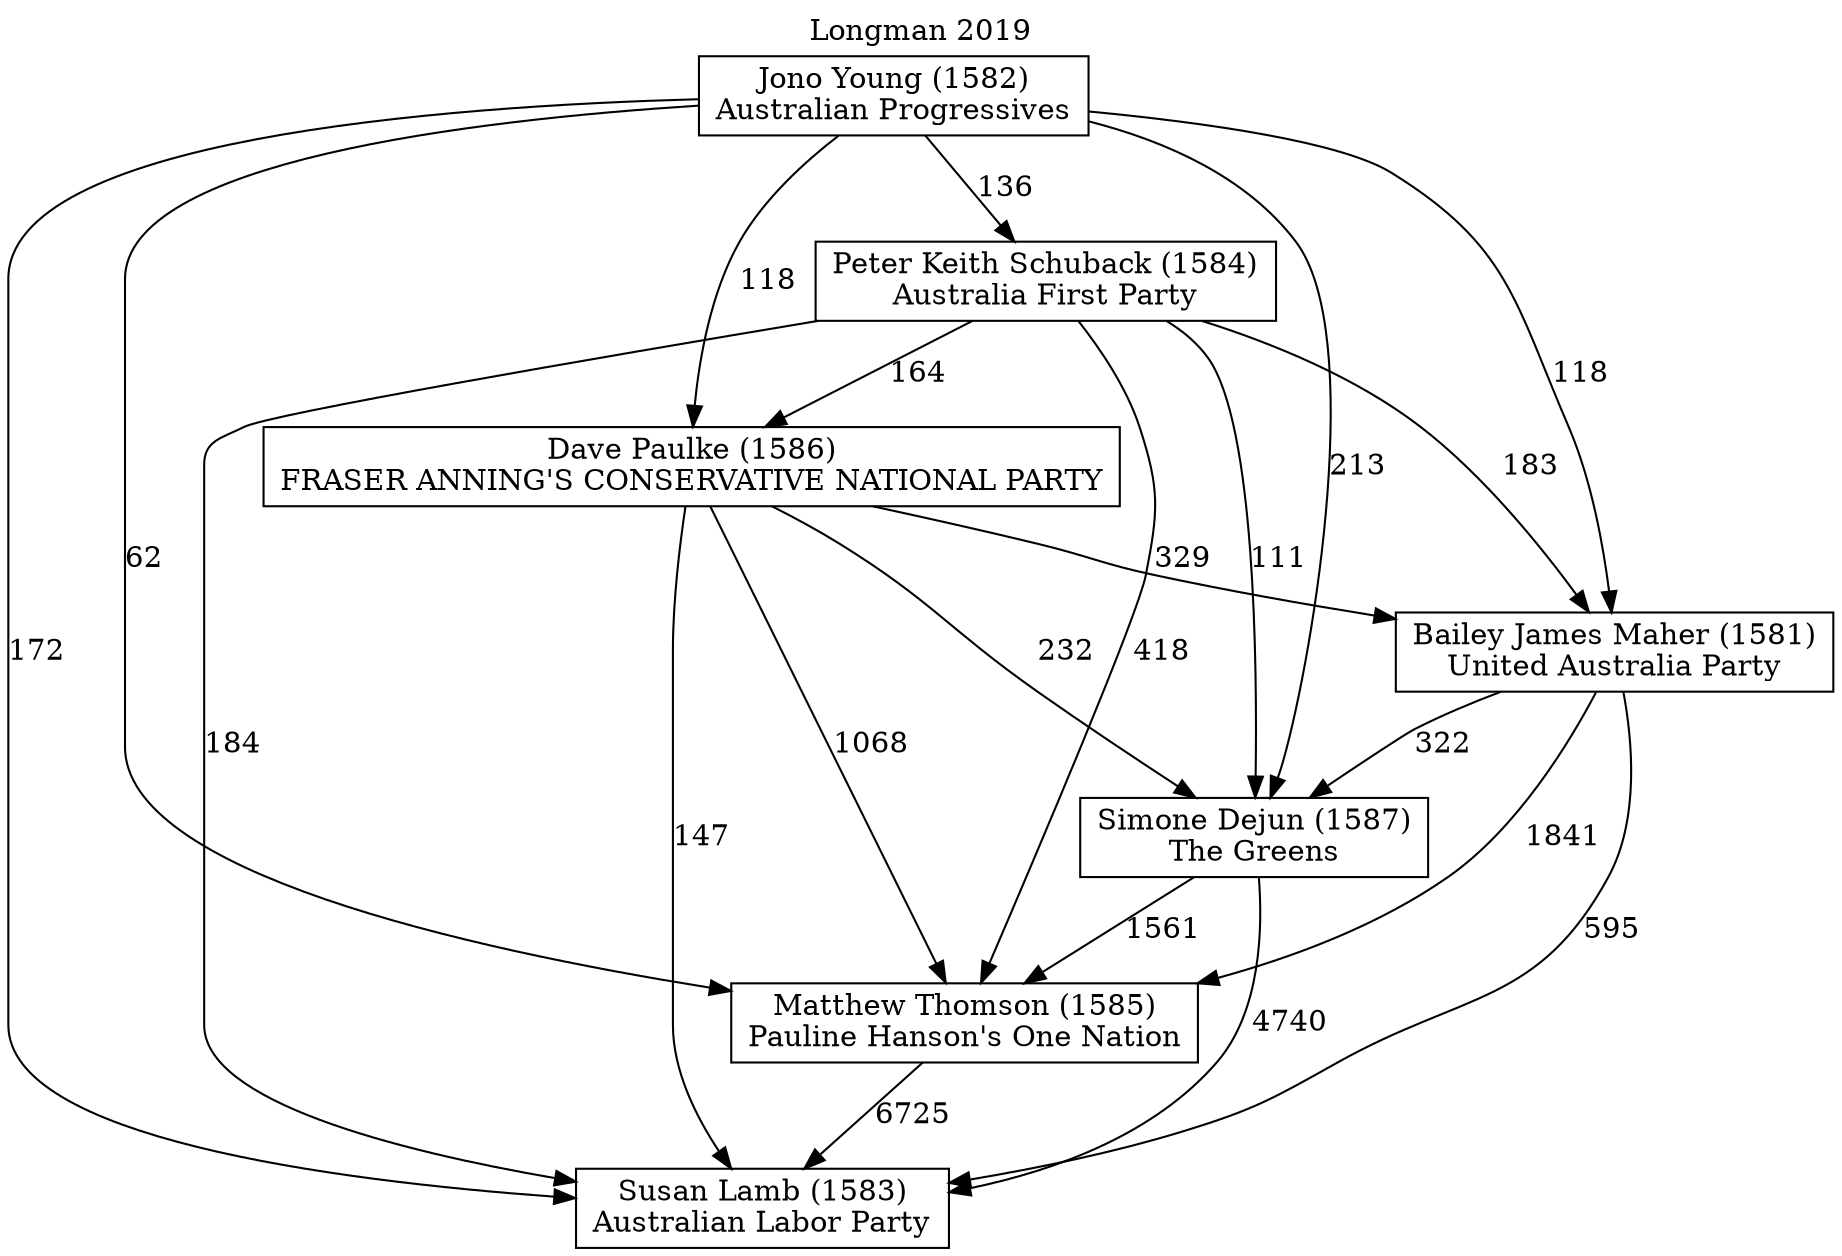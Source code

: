 // House preference flow
digraph "Susan Lamb (1583)_Longman_2019" {
	graph [label="Longman 2019" labelloc=t mclimit=10]
	node [shape=box]
	"Susan Lamb (1583)" [label="Susan Lamb (1583)
Australian Labor Party"]
	"Matthew Thomson (1585)" [label="Matthew Thomson (1585)
Pauline Hanson's One Nation"]
	"Simone Dejun (1587)" [label="Simone Dejun (1587)
The Greens"]
	"Bailey James Maher (1581)" [label="Bailey James Maher (1581)
United Australia Party"]
	"Dave Paulke (1586)" [label="Dave Paulke (1586)
FRASER ANNING'S CONSERVATIVE NATIONAL PARTY"]
	"Peter Keith Schuback (1584)" [label="Peter Keith Schuback (1584)
Australia First Party"]
	"Jono Young (1582)" [label="Jono Young (1582)
Australian Progressives"]
	"Matthew Thomson (1585)" -> "Susan Lamb (1583)" [label=6725]
	"Simone Dejun (1587)" -> "Matthew Thomson (1585)" [label=1561]
	"Bailey James Maher (1581)" -> "Simone Dejun (1587)" [label=322]
	"Dave Paulke (1586)" -> "Bailey James Maher (1581)" [label=329]
	"Peter Keith Schuback (1584)" -> "Dave Paulke (1586)" [label=164]
	"Jono Young (1582)" -> "Peter Keith Schuback (1584)" [label=136]
	"Simone Dejun (1587)" -> "Susan Lamb (1583)" [label=4740]
	"Bailey James Maher (1581)" -> "Susan Lamb (1583)" [label=595]
	"Dave Paulke (1586)" -> "Susan Lamb (1583)" [label=147]
	"Peter Keith Schuback (1584)" -> "Susan Lamb (1583)" [label=184]
	"Jono Young (1582)" -> "Susan Lamb (1583)" [label=172]
	"Jono Young (1582)" -> "Dave Paulke (1586)" [label=118]
	"Peter Keith Schuback (1584)" -> "Bailey James Maher (1581)" [label=183]
	"Jono Young (1582)" -> "Bailey James Maher (1581)" [label=118]
	"Dave Paulke (1586)" -> "Simone Dejun (1587)" [label=232]
	"Peter Keith Schuback (1584)" -> "Simone Dejun (1587)" [label=111]
	"Jono Young (1582)" -> "Simone Dejun (1587)" [label=213]
	"Bailey James Maher (1581)" -> "Matthew Thomson (1585)" [label=1841]
	"Dave Paulke (1586)" -> "Matthew Thomson (1585)" [label=1068]
	"Peter Keith Schuback (1584)" -> "Matthew Thomson (1585)" [label=418]
	"Jono Young (1582)" -> "Matthew Thomson (1585)" [label=62]
}
